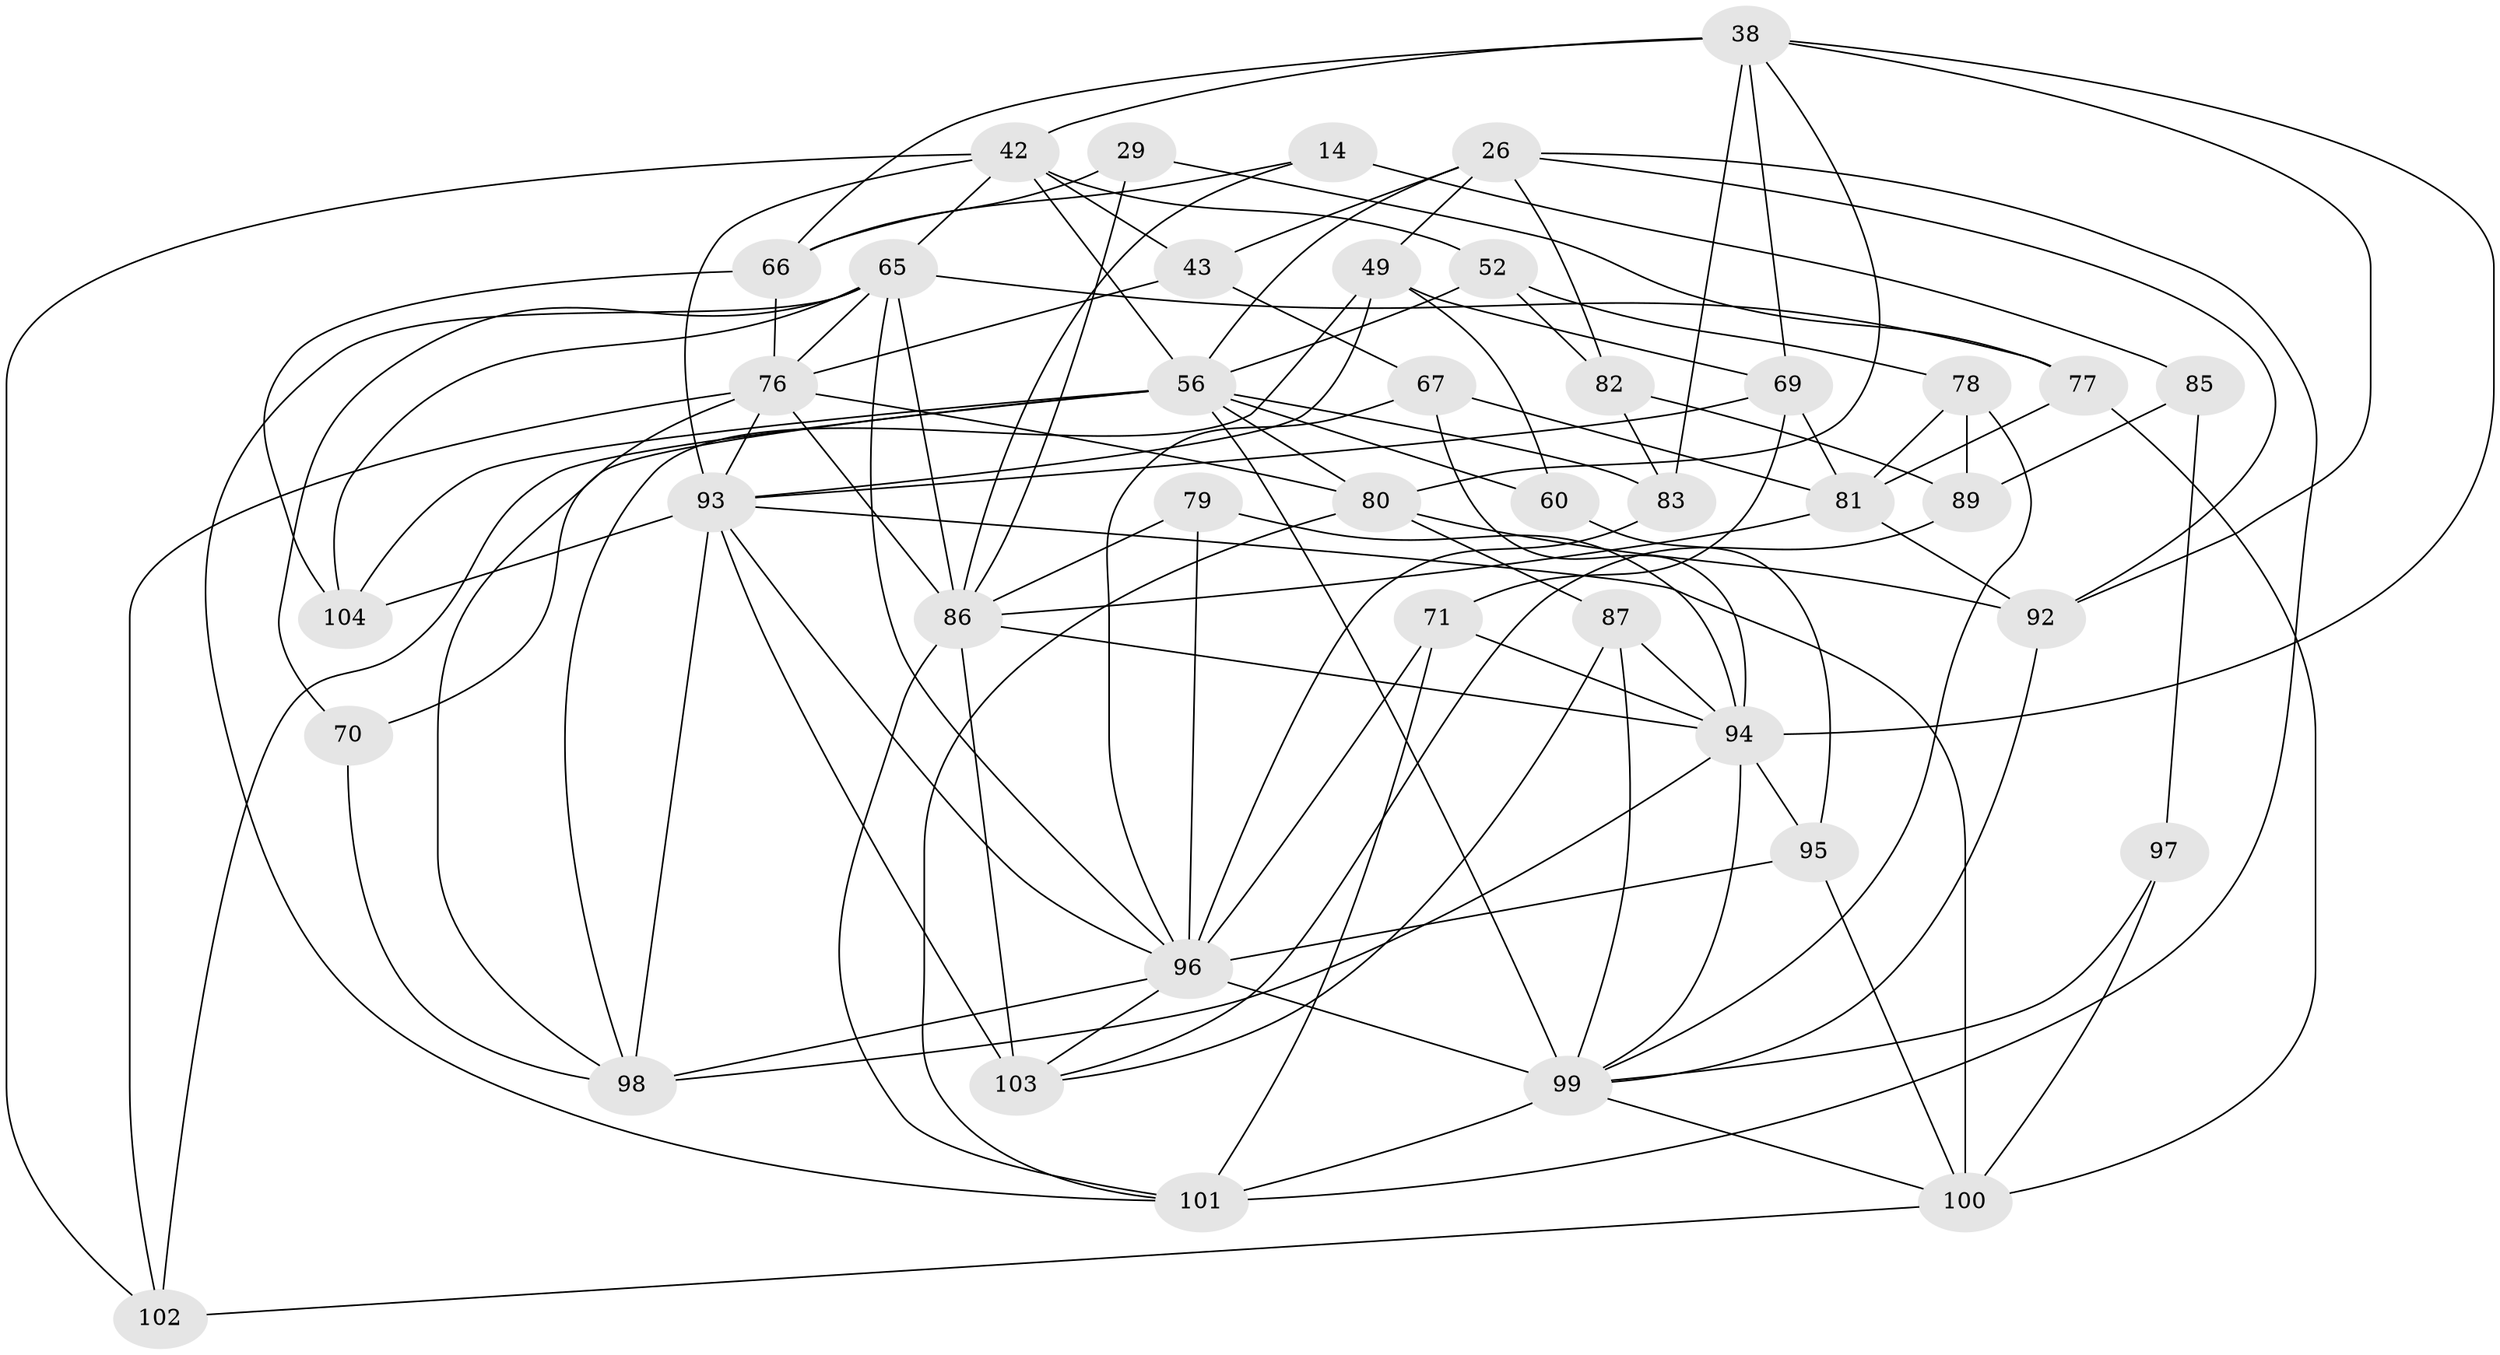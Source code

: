 // original degree distribution, {4: 1.0}
// Generated by graph-tools (version 1.1) at 2025/03/03/04/25 22:03:04]
// undirected, 41 vertices, 110 edges
graph export_dot {
graph [start="1"]
  node [color=gray90,style=filled];
  14;
  26 [super="+4+6"];
  29;
  38 [super="+7+31"];
  42 [super="+34"];
  43;
  49 [super="+10"];
  52;
  56 [super="+19+44+30+46"];
  60;
  65 [super="+17+39+59"];
  66 [super="+21"];
  67 [super="+62"];
  69 [super="+61"];
  70;
  71 [super="+50"];
  76 [super="+74"];
  77 [super="+72"];
  78;
  79;
  80 [super="+51+58"];
  81 [super="+23+68"];
  82;
  83;
  85 [super="+12"];
  86 [super="+32+40"];
  87 [super="+84"];
  89;
  92 [super="+63"];
  93 [super="+22+54+36+91"];
  94 [super="+28+33"];
  95;
  96 [super="+41+47+88"];
  97 [super="+64"];
  98 [super="+57+75"];
  99 [super="+90"];
  100 [super="+37"];
  101 [super="+55"];
  102;
  103 [super="+20"];
  104;
  14 -- 85 [weight=2];
  14 -- 66;
  14 -- 86;
  26 -- 82;
  26 -- 49;
  26 -- 92 [weight=2];
  26 -- 43;
  26 -- 56 [weight=2];
  26 -- 101;
  29 -- 77;
  29 -- 66 [weight=2];
  29 -- 86;
  38 -- 83;
  38 -- 42 [weight=2];
  38 -- 80;
  38 -- 92;
  38 -- 66;
  38 -- 69;
  38 -- 94;
  42 -- 52;
  42 -- 102;
  42 -- 43;
  42 -- 65;
  42 -- 93;
  42 -- 56;
  43 -- 67;
  43 -- 76;
  49 -- 60 [weight=2];
  49 -- 98;
  49 -- 93;
  49 -- 69;
  52 -- 82;
  52 -- 78;
  52 -- 56;
  56 -- 102;
  56 -- 104;
  56 -- 80;
  56 -- 70;
  56 -- 60;
  56 -- 99 [weight=4];
  56 -- 83;
  60 -- 95;
  65 -- 104;
  65 -- 86 [weight=2];
  65 -- 76;
  65 -- 70;
  65 -- 77;
  65 -- 101 [weight=2];
  65 -- 96;
  66 -- 104;
  66 -- 76;
  67 -- 81 [weight=2];
  67 -- 96;
  67 -- 94 [weight=2];
  69 -- 93 [weight=2];
  69 -- 81;
  69 -- 71;
  70 -- 98 [weight=2];
  71 -- 101 [weight=2];
  71 -- 94;
  71 -- 96 [weight=2];
  76 -- 80 [weight=2];
  76 -- 93 [weight=2];
  76 -- 102;
  76 -- 98;
  76 -- 86;
  77 -- 100 [weight=2];
  77 -- 81 [weight=2];
  78 -- 89;
  78 -- 81;
  78 -- 99;
  79 -- 86;
  79 -- 96 [weight=2];
  79 -- 94;
  80 -- 87 [weight=2];
  80 -- 92;
  80 -- 101;
  81 -- 92;
  81 -- 86;
  82 -- 89;
  82 -- 83;
  83 -- 96;
  85 -- 97 [weight=3];
  85 -- 89;
  86 -- 101;
  86 -- 103 [weight=3];
  86 -- 94;
  87 -- 103;
  87 -- 94 [weight=2];
  87 -- 99;
  89 -- 103;
  92 -- 99;
  93 -- 100 [weight=3];
  93 -- 103 [weight=2];
  93 -- 98;
  93 -- 104;
  93 -- 96;
  94 -- 95;
  94 -- 98 [weight=2];
  94 -- 99;
  95 -- 100;
  95 -- 96;
  96 -- 98;
  96 -- 99 [weight=3];
  96 -- 103;
  97 -- 100 [weight=2];
  97 -- 99;
  99 -- 101;
  99 -- 100;
  100 -- 102;
}
